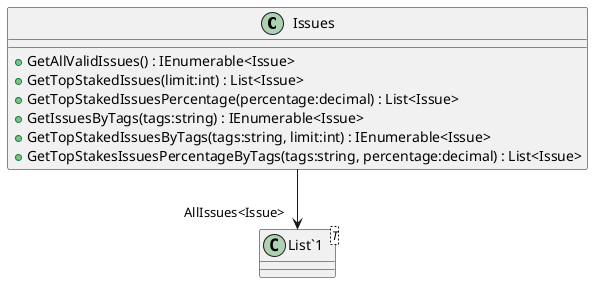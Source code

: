 @startuml
class Issues {
    + GetAllValidIssues() : IEnumerable<Issue>
    + GetTopStakedIssues(limit:int) : List<Issue>
    + GetTopStakedIssuesPercentage(percentage:decimal) : List<Issue>
    + GetIssuesByTags(tags:string) : IEnumerable<Issue>
    + GetTopStakedIssuesByTags(tags:string, limit:int) : IEnumerable<Issue>
    + GetTopStakesIssuesPercentageByTags(tags:string, percentage:decimal) : List<Issue>
}
class "List`1"<T> {
}
Issues --> "AllIssues<Issue>" "List`1"
@enduml
